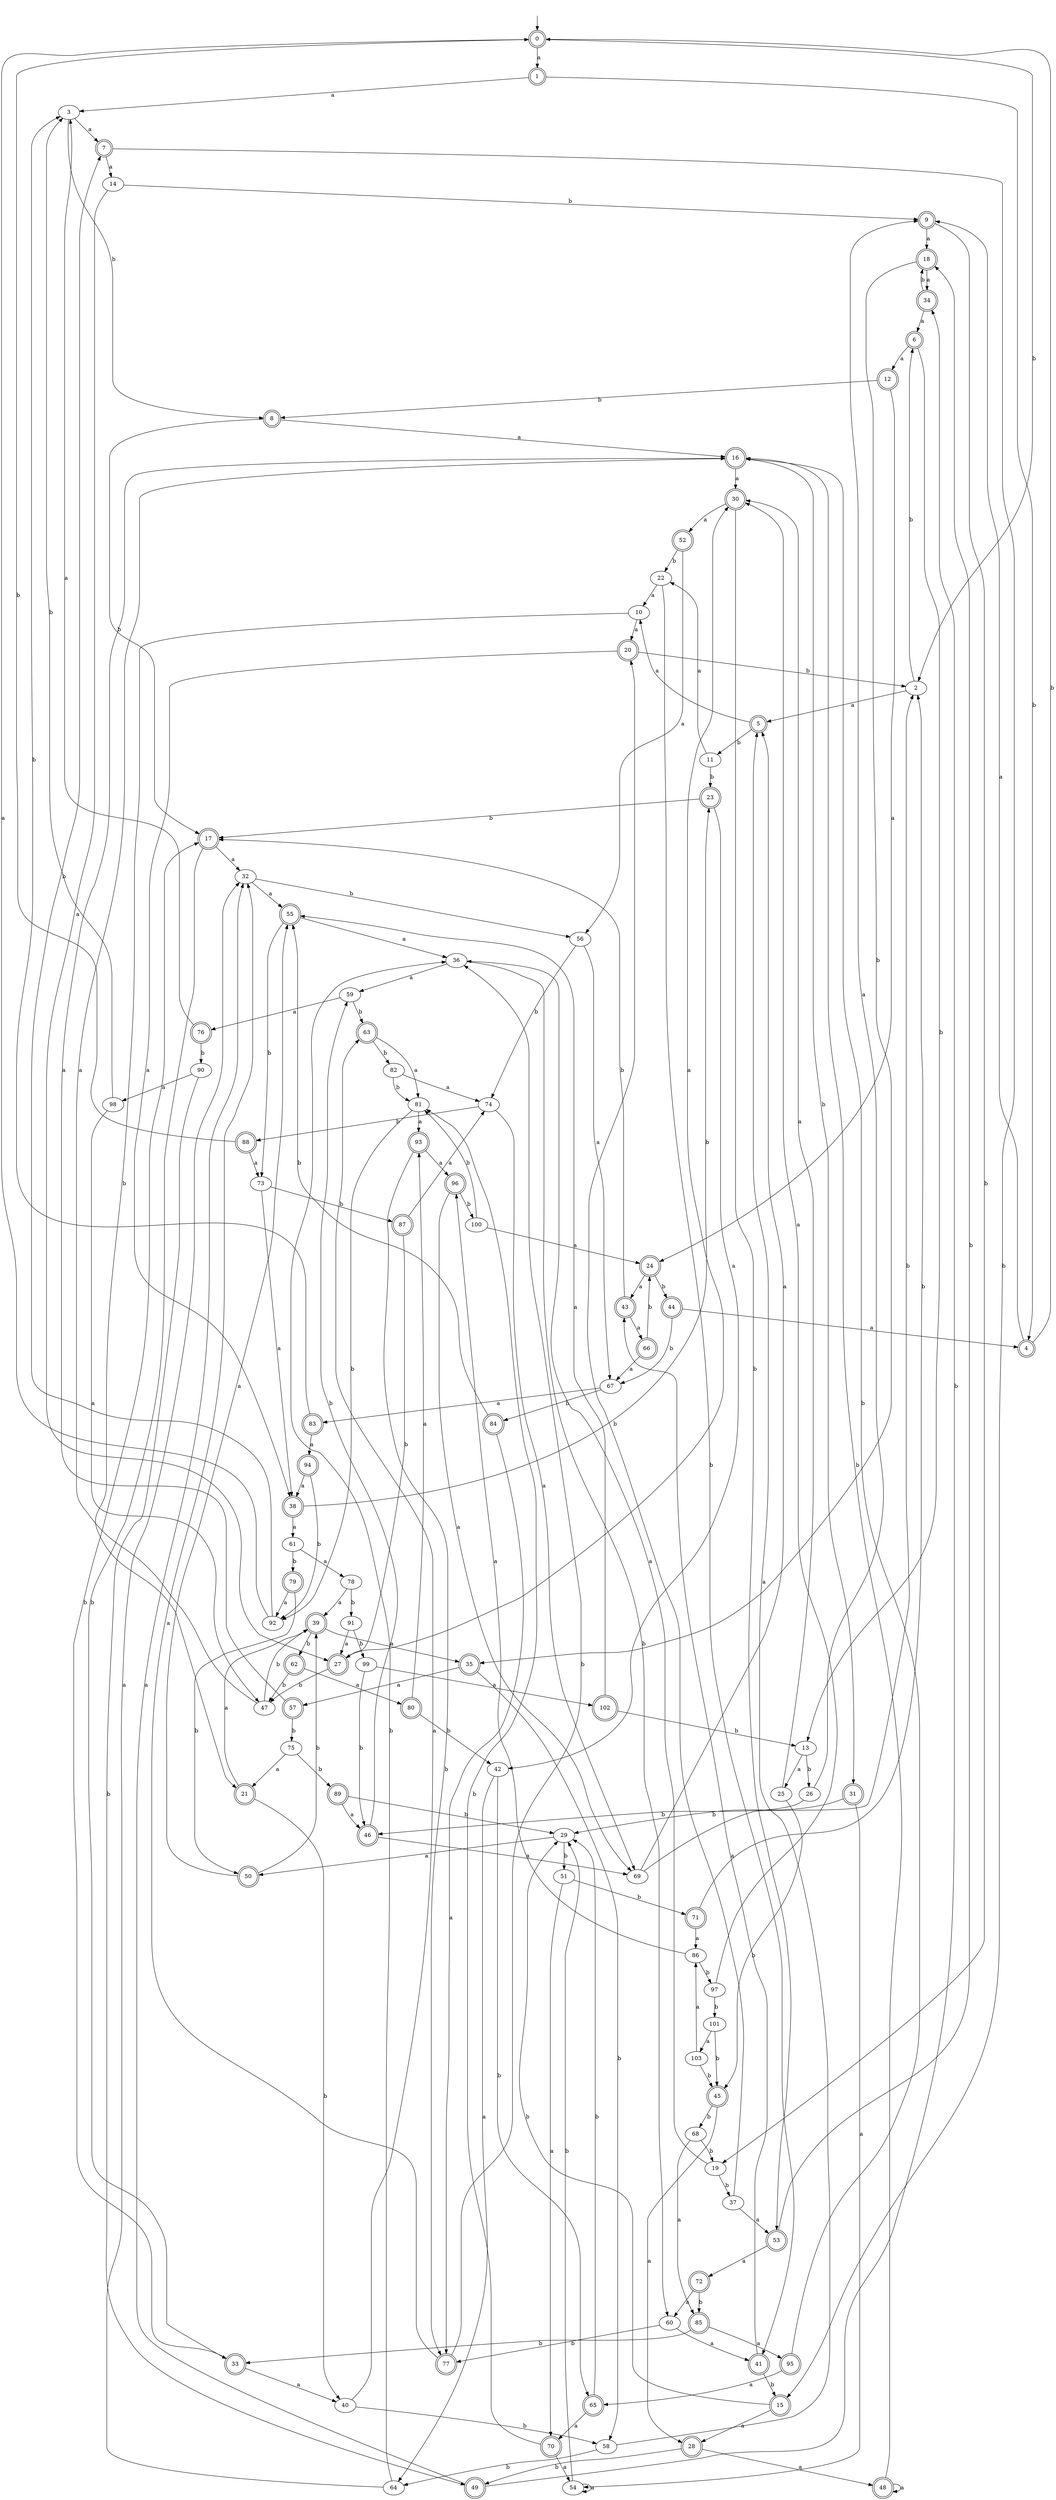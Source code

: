 digraph RandomDFA {
  __start0 [label="", shape=none];
  __start0 -> 0 [label=""];
  0 [shape=circle] [shape=doublecircle]
  0 -> 1 [label="a"]
  0 -> 2 [label="b"]
  1 [shape=doublecircle]
  1 -> 3 [label="a"]
  1 -> 4 [label="b"]
  2
  2 -> 5 [label="a"]
  2 -> 6 [label="b"]
  3
  3 -> 7 [label="a"]
  3 -> 8 [label="b"]
  4 [shape=doublecircle]
  4 -> 9 [label="a"]
  4 -> 0 [label="b"]
  5 [shape=doublecircle]
  5 -> 10 [label="a"]
  5 -> 11 [label="b"]
  6 [shape=doublecircle]
  6 -> 12 [label="a"]
  6 -> 13 [label="b"]
  7 [shape=doublecircle]
  7 -> 14 [label="a"]
  7 -> 15 [label="b"]
  8 [shape=doublecircle]
  8 -> 16 [label="a"]
  8 -> 17 [label="b"]
  9 [shape=doublecircle]
  9 -> 18 [label="a"]
  9 -> 19 [label="b"]
  10
  10 -> 20 [label="a"]
  10 -> 21 [label="b"]
  11
  11 -> 22 [label="a"]
  11 -> 23 [label="b"]
  12 [shape=doublecircle]
  12 -> 24 [label="a"]
  12 -> 8 [label="b"]
  13
  13 -> 25 [label="a"]
  13 -> 26 [label="b"]
  14
  14 -> 27 [label="a"]
  14 -> 9 [label="b"]
  15 [shape=doublecircle]
  15 -> 28 [label="a"]
  15 -> 29 [label="b"]
  16 [shape=doublecircle]
  16 -> 30 [label="a"]
  16 -> 31 [label="b"]
  17 [shape=doublecircle]
  17 -> 32 [label="a"]
  17 -> 33 [label="b"]
  18 [shape=doublecircle]
  18 -> 34 [label="a"]
  18 -> 35 [label="b"]
  19
  19 -> 36 [label="a"]
  19 -> 37 [label="b"]
  20 [shape=doublecircle]
  20 -> 38 [label="a"]
  20 -> 2 [label="b"]
  21 [shape=doublecircle]
  21 -> 39 [label="a"]
  21 -> 40 [label="b"]
  22
  22 -> 10 [label="a"]
  22 -> 41 [label="b"]
  23 [shape=doublecircle]
  23 -> 42 [label="a"]
  23 -> 17 [label="b"]
  24 [shape=doublecircle]
  24 -> 43 [label="a"]
  24 -> 44 [label="b"]
  25
  25 -> 30 [label="a"]
  25 -> 45 [label="b"]
  26
  26 -> 9 [label="a"]
  26 -> 46 [label="b"]
  27 [shape=doublecircle]
  27 -> 30 [label="a"]
  27 -> 47 [label="b"]
  28 [shape=doublecircle]
  28 -> 48 [label="a"]
  28 -> 49 [label="b"]
  29
  29 -> 50 [label="a"]
  29 -> 51 [label="b"]
  30 [shape=doublecircle]
  30 -> 52 [label="a"]
  30 -> 53 [label="b"]
  31 [shape=doublecircle]
  31 -> 54 [label="a"]
  31 -> 29 [label="b"]
  32
  32 -> 55 [label="a"]
  32 -> 56 [label="b"]
  33 [shape=doublecircle]
  33 -> 40 [label="a"]
  33 -> 17 [label="b"]
  34 [shape=doublecircle]
  34 -> 6 [label="a"]
  34 -> 18 [label="b"]
  35 [shape=doublecircle]
  35 -> 57 [label="a"]
  35 -> 58 [label="b"]
  36
  36 -> 59 [label="a"]
  36 -> 60 [label="b"]
  37
  37 -> 53 [label="a"]
  37 -> 20 [label="b"]
  38 [shape=doublecircle]
  38 -> 61 [label="a"]
  38 -> 23 [label="b"]
  39 [shape=doublecircle]
  39 -> 35 [label="a"]
  39 -> 62 [label="b"]
  40
  40 -> 63 [label="a"]
  40 -> 58 [label="b"]
  41 [shape=doublecircle]
  41 -> 43 [label="a"]
  41 -> 15 [label="b"]
  42
  42 -> 64 [label="a"]
  42 -> 65 [label="b"]
  43 [shape=doublecircle]
  43 -> 66 [label="a"]
  43 -> 17 [label="b"]
  44 [shape=doublecircle]
  44 -> 4 [label="a"]
  44 -> 67 [label="b"]
  45 [shape=doublecircle]
  45 -> 28 [label="a"]
  45 -> 68 [label="b"]
  46 [shape=doublecircle]
  46 -> 69 [label="a"]
  46 -> 59 [label="b"]
  47
  47 -> 16 [label="a"]
  47 -> 39 [label="b"]
  48 [shape=doublecircle]
  48 -> 48 [label="a"]
  48 -> 16 [label="b"]
  49 [shape=doublecircle]
  49 -> 32 [label="a"]
  49 -> 34 [label="b"]
  50 [shape=doublecircle]
  50 -> 55 [label="a"]
  50 -> 39 [label="b"]
  51
  51 -> 70 [label="a"]
  51 -> 71 [label="b"]
  52 [shape=doublecircle]
  52 -> 56 [label="a"]
  52 -> 22 [label="b"]
  53 [shape=doublecircle]
  53 -> 72 [label="a"]
  53 -> 18 [label="b"]
  54
  54 -> 54 [label="a"]
  54 -> 29 [label="b"]
  55 [shape=doublecircle]
  55 -> 36 [label="a"]
  55 -> 73 [label="b"]
  56
  56 -> 67 [label="a"]
  56 -> 74 [label="b"]
  57 [shape=doublecircle]
  57 -> 16 [label="a"]
  57 -> 75 [label="b"]
  58
  58 -> 5 [label="a"]
  58 -> 64 [label="b"]
  59
  59 -> 76 [label="a"]
  59 -> 63 [label="b"]
  60
  60 -> 41 [label="a"]
  60 -> 77 [label="b"]
  61
  61 -> 78 [label="a"]
  61 -> 79 [label="b"]
  62 [shape=doublecircle]
  62 -> 80 [label="a"]
  62 -> 47 [label="b"]
  63 [shape=doublecircle]
  63 -> 81 [label="a"]
  63 -> 82 [label="b"]
  64
  64 -> 32 [label="a"]
  64 -> 36 [label="b"]
  65 [shape=doublecircle]
  65 -> 70 [label="a"]
  65 -> 29 [label="b"]
  66 [shape=doublecircle]
  66 -> 67 [label="a"]
  66 -> 24 [label="b"]
  67
  67 -> 83 [label="a"]
  67 -> 84 [label="b"]
  68
  68 -> 85 [label="a"]
  68 -> 19 [label="b"]
  69
  69 -> 5 [label="a"]
  69 -> 2 [label="b"]
  70 [shape=doublecircle]
  70 -> 54 [label="a"]
  70 -> 81 [label="b"]
  71 [shape=doublecircle]
  71 -> 86 [label="a"]
  71 -> 2 [label="b"]
  72 [shape=doublecircle]
  72 -> 60 [label="a"]
  72 -> 85 [label="b"]
  73
  73 -> 38 [label="a"]
  73 -> 87 [label="b"]
  74
  74 -> 69 [label="a"]
  74 -> 88 [label="b"]
  75
  75 -> 21 [label="a"]
  75 -> 89 [label="b"]
  76 [shape=doublecircle]
  76 -> 3 [label="a"]
  76 -> 90 [label="b"]
  77 [shape=doublecircle]
  77 -> 32 [label="a"]
  77 -> 36 [label="b"]
  78
  78 -> 39 [label="a"]
  78 -> 91 [label="b"]
  79 [shape=doublecircle]
  79 -> 92 [label="a"]
  79 -> 50 [label="b"]
  80 [shape=doublecircle]
  80 -> 93 [label="a"]
  80 -> 42 [label="b"]
  81
  81 -> 93 [label="a"]
  81 -> 92 [label="b"]
  82
  82 -> 74 [label="a"]
  82 -> 81 [label="b"]
  83 [shape=doublecircle]
  83 -> 94 [label="a"]
  83 -> 3 [label="b"]
  84 [shape=doublecircle]
  84 -> 77 [label="a"]
  84 -> 55 [label="b"]
  85 [shape=doublecircle]
  85 -> 95 [label="a"]
  85 -> 33 [label="b"]
  86
  86 -> 96 [label="a"]
  86 -> 97 [label="b"]
  87 [shape=doublecircle]
  87 -> 74 [label="a"]
  87 -> 27 [label="b"]
  88 [shape=doublecircle]
  88 -> 73 [label="a"]
  88 -> 0 [label="b"]
  89 [shape=doublecircle]
  89 -> 46 [label="a"]
  89 -> 29 [label="b"]
  90
  90 -> 98 [label="a"]
  90 -> 49 [label="b"]
  91
  91 -> 27 [label="a"]
  91 -> 99 [label="b"]
  92
  92 -> 0 [label="a"]
  92 -> 7 [label="b"]
  93 [shape=doublecircle]
  93 -> 96 [label="a"]
  93 -> 77 [label="b"]
  94 [shape=doublecircle]
  94 -> 38 [label="a"]
  94 -> 92 [label="b"]
  95 [shape=doublecircle]
  95 -> 65 [label="a"]
  95 -> 16 [label="b"]
  96 [shape=doublecircle]
  96 -> 69 [label="a"]
  96 -> 100 [label="b"]
  97
  97 -> 30 [label="a"]
  97 -> 101 [label="b"]
  98
  98 -> 47 [label="a"]
  98 -> 3 [label="b"]
  99
  99 -> 102 [label="a"]
  99 -> 46 [label="b"]
  100
  100 -> 24 [label="a"]
  100 -> 81 [label="b"]
  101
  101 -> 103 [label="a"]
  101 -> 45 [label="b"]
  102 [shape=doublecircle]
  102 -> 55 [label="a"]
  102 -> 13 [label="b"]
  103
  103 -> 86 [label="a"]
  103 -> 45 [label="b"]
}
